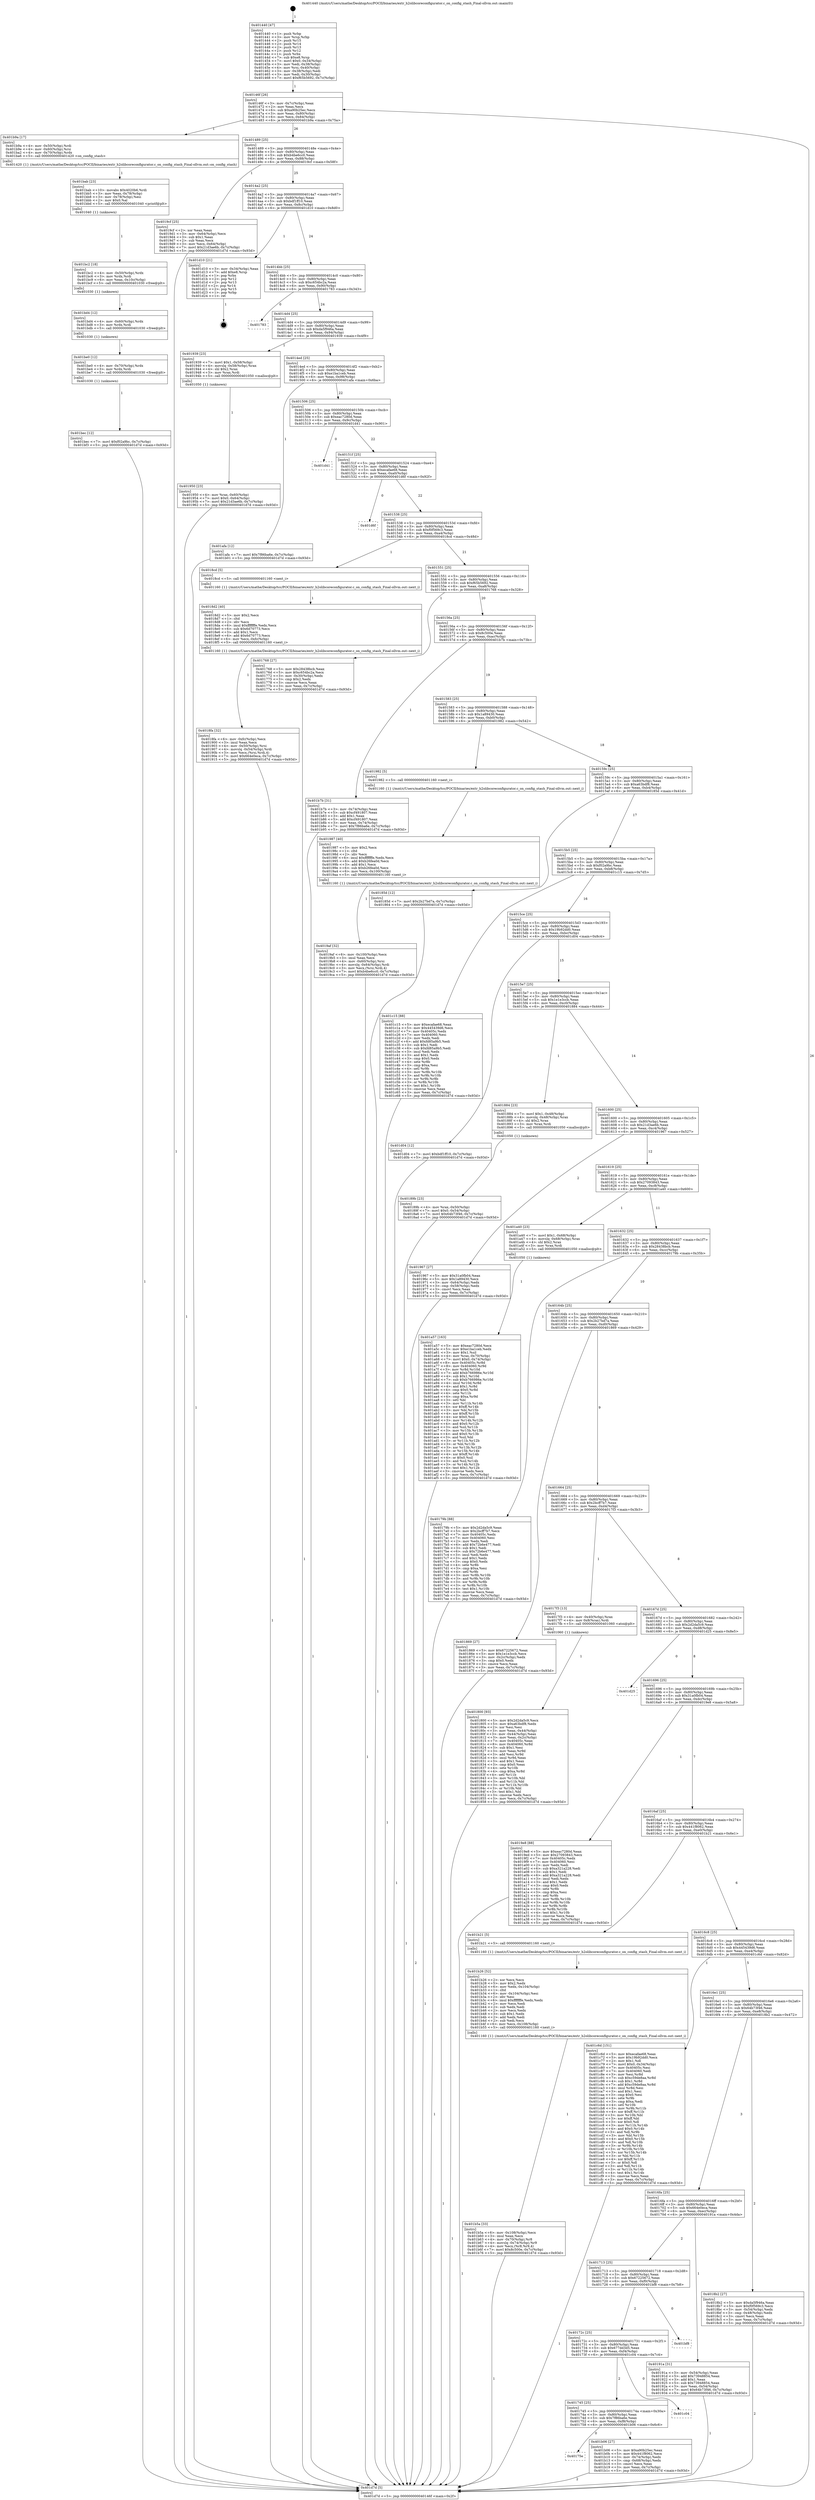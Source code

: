 digraph "0x401440" {
  label = "0x401440 (/mnt/c/Users/mathe/Desktop/tcc/POCII/binaries/extr_h2olibcoreconfigurator.c_on_config_stash_Final-ollvm.out::main(0))"
  labelloc = "t"
  node[shape=record]

  Entry [label="",width=0.3,height=0.3,shape=circle,fillcolor=black,style=filled]
  "0x40146f" [label="{
     0x40146f [26]\l
     | [instrs]\l
     &nbsp;&nbsp;0x40146f \<+3\>: mov -0x7c(%rbp),%eax\l
     &nbsp;&nbsp;0x401472 \<+2\>: mov %eax,%ecx\l
     &nbsp;&nbsp;0x401474 \<+6\>: sub $0xa90b25ec,%ecx\l
     &nbsp;&nbsp;0x40147a \<+3\>: mov %eax,-0x80(%rbp)\l
     &nbsp;&nbsp;0x40147d \<+6\>: mov %ecx,-0x84(%rbp)\l
     &nbsp;&nbsp;0x401483 \<+6\>: je 0000000000401b9a \<main+0x75a\>\l
  }"]
  "0x401b9a" [label="{
     0x401b9a [17]\l
     | [instrs]\l
     &nbsp;&nbsp;0x401b9a \<+4\>: mov -0x50(%rbp),%rdi\l
     &nbsp;&nbsp;0x401b9e \<+4\>: mov -0x60(%rbp),%rsi\l
     &nbsp;&nbsp;0x401ba2 \<+4\>: mov -0x70(%rbp),%rdx\l
     &nbsp;&nbsp;0x401ba6 \<+5\>: call 0000000000401420 \<on_config_stash\>\l
     | [calls]\l
     &nbsp;&nbsp;0x401420 \{1\} (/mnt/c/Users/mathe/Desktop/tcc/POCII/binaries/extr_h2olibcoreconfigurator.c_on_config_stash_Final-ollvm.out::on_config_stash)\l
  }"]
  "0x401489" [label="{
     0x401489 [25]\l
     | [instrs]\l
     &nbsp;&nbsp;0x401489 \<+5\>: jmp 000000000040148e \<main+0x4e\>\l
     &nbsp;&nbsp;0x40148e \<+3\>: mov -0x80(%rbp),%eax\l
     &nbsp;&nbsp;0x401491 \<+5\>: sub $0xb4be6cc0,%eax\l
     &nbsp;&nbsp;0x401496 \<+6\>: mov %eax,-0x88(%rbp)\l
     &nbsp;&nbsp;0x40149c \<+6\>: je 00000000004019cf \<main+0x58f\>\l
  }"]
  Exit [label="",width=0.3,height=0.3,shape=circle,fillcolor=black,style=filled,peripheries=2]
  "0x4019cf" [label="{
     0x4019cf [25]\l
     | [instrs]\l
     &nbsp;&nbsp;0x4019cf \<+2\>: xor %eax,%eax\l
     &nbsp;&nbsp;0x4019d1 \<+3\>: mov -0x64(%rbp),%ecx\l
     &nbsp;&nbsp;0x4019d4 \<+3\>: sub $0x1,%eax\l
     &nbsp;&nbsp;0x4019d7 \<+2\>: sub %eax,%ecx\l
     &nbsp;&nbsp;0x4019d9 \<+3\>: mov %ecx,-0x64(%rbp)\l
     &nbsp;&nbsp;0x4019dc \<+7\>: movl $0x21d3ae6b,-0x7c(%rbp)\l
     &nbsp;&nbsp;0x4019e3 \<+5\>: jmp 0000000000401d7d \<main+0x93d\>\l
  }"]
  "0x4014a2" [label="{
     0x4014a2 [25]\l
     | [instrs]\l
     &nbsp;&nbsp;0x4014a2 \<+5\>: jmp 00000000004014a7 \<main+0x67\>\l
     &nbsp;&nbsp;0x4014a7 \<+3\>: mov -0x80(%rbp),%eax\l
     &nbsp;&nbsp;0x4014aa \<+5\>: sub $0xbdf1ff10,%eax\l
     &nbsp;&nbsp;0x4014af \<+6\>: mov %eax,-0x8c(%rbp)\l
     &nbsp;&nbsp;0x4014b5 \<+6\>: je 0000000000401d10 \<main+0x8d0\>\l
  }"]
  "0x401bec" [label="{
     0x401bec [12]\l
     | [instrs]\l
     &nbsp;&nbsp;0x401bec \<+7\>: movl $0xf02a9bc,-0x7c(%rbp)\l
     &nbsp;&nbsp;0x401bf3 \<+5\>: jmp 0000000000401d7d \<main+0x93d\>\l
  }"]
  "0x401d10" [label="{
     0x401d10 [21]\l
     | [instrs]\l
     &nbsp;&nbsp;0x401d10 \<+3\>: mov -0x34(%rbp),%eax\l
     &nbsp;&nbsp;0x401d13 \<+7\>: add $0xe8,%rsp\l
     &nbsp;&nbsp;0x401d1a \<+1\>: pop %rbx\l
     &nbsp;&nbsp;0x401d1b \<+2\>: pop %r12\l
     &nbsp;&nbsp;0x401d1d \<+2\>: pop %r13\l
     &nbsp;&nbsp;0x401d1f \<+2\>: pop %r14\l
     &nbsp;&nbsp;0x401d21 \<+2\>: pop %r15\l
     &nbsp;&nbsp;0x401d23 \<+1\>: pop %rbp\l
     &nbsp;&nbsp;0x401d24 \<+1\>: ret\l
  }"]
  "0x4014bb" [label="{
     0x4014bb [25]\l
     | [instrs]\l
     &nbsp;&nbsp;0x4014bb \<+5\>: jmp 00000000004014c0 \<main+0x80\>\l
     &nbsp;&nbsp;0x4014c0 \<+3\>: mov -0x80(%rbp),%eax\l
     &nbsp;&nbsp;0x4014c3 \<+5\>: sub $0xc654bc2a,%eax\l
     &nbsp;&nbsp;0x4014c8 \<+6\>: mov %eax,-0x90(%rbp)\l
     &nbsp;&nbsp;0x4014ce \<+6\>: je 0000000000401783 \<main+0x343\>\l
  }"]
  "0x401be0" [label="{
     0x401be0 [12]\l
     | [instrs]\l
     &nbsp;&nbsp;0x401be0 \<+4\>: mov -0x70(%rbp),%rdx\l
     &nbsp;&nbsp;0x401be4 \<+3\>: mov %rdx,%rdi\l
     &nbsp;&nbsp;0x401be7 \<+5\>: call 0000000000401030 \<free@plt\>\l
     | [calls]\l
     &nbsp;&nbsp;0x401030 \{1\} (unknown)\l
  }"]
  "0x401783" [label="{
     0x401783\l
  }", style=dashed]
  "0x4014d4" [label="{
     0x4014d4 [25]\l
     | [instrs]\l
     &nbsp;&nbsp;0x4014d4 \<+5\>: jmp 00000000004014d9 \<main+0x99\>\l
     &nbsp;&nbsp;0x4014d9 \<+3\>: mov -0x80(%rbp),%eax\l
     &nbsp;&nbsp;0x4014dc \<+5\>: sub $0xda5f946a,%eax\l
     &nbsp;&nbsp;0x4014e1 \<+6\>: mov %eax,-0x94(%rbp)\l
     &nbsp;&nbsp;0x4014e7 \<+6\>: je 0000000000401939 \<main+0x4f9\>\l
  }"]
  "0x401bd4" [label="{
     0x401bd4 [12]\l
     | [instrs]\l
     &nbsp;&nbsp;0x401bd4 \<+4\>: mov -0x60(%rbp),%rdx\l
     &nbsp;&nbsp;0x401bd8 \<+3\>: mov %rdx,%rdi\l
     &nbsp;&nbsp;0x401bdb \<+5\>: call 0000000000401030 \<free@plt\>\l
     | [calls]\l
     &nbsp;&nbsp;0x401030 \{1\} (unknown)\l
  }"]
  "0x401939" [label="{
     0x401939 [23]\l
     | [instrs]\l
     &nbsp;&nbsp;0x401939 \<+7\>: movl $0x1,-0x58(%rbp)\l
     &nbsp;&nbsp;0x401940 \<+4\>: movslq -0x58(%rbp),%rax\l
     &nbsp;&nbsp;0x401944 \<+4\>: shl $0x2,%rax\l
     &nbsp;&nbsp;0x401948 \<+3\>: mov %rax,%rdi\l
     &nbsp;&nbsp;0x40194b \<+5\>: call 0000000000401050 \<malloc@plt\>\l
     | [calls]\l
     &nbsp;&nbsp;0x401050 \{1\} (unknown)\l
  }"]
  "0x4014ed" [label="{
     0x4014ed [25]\l
     | [instrs]\l
     &nbsp;&nbsp;0x4014ed \<+5\>: jmp 00000000004014f2 \<main+0xb2\>\l
     &nbsp;&nbsp;0x4014f2 \<+3\>: mov -0x80(%rbp),%eax\l
     &nbsp;&nbsp;0x4014f5 \<+5\>: sub $0xe1ba1ceb,%eax\l
     &nbsp;&nbsp;0x4014fa \<+6\>: mov %eax,-0x98(%rbp)\l
     &nbsp;&nbsp;0x401500 \<+6\>: je 0000000000401afa \<main+0x6ba\>\l
  }"]
  "0x401bc2" [label="{
     0x401bc2 [18]\l
     | [instrs]\l
     &nbsp;&nbsp;0x401bc2 \<+4\>: mov -0x50(%rbp),%rdx\l
     &nbsp;&nbsp;0x401bc6 \<+3\>: mov %rdx,%rdi\l
     &nbsp;&nbsp;0x401bc9 \<+6\>: mov %eax,-0x10c(%rbp)\l
     &nbsp;&nbsp;0x401bcf \<+5\>: call 0000000000401030 \<free@plt\>\l
     | [calls]\l
     &nbsp;&nbsp;0x401030 \{1\} (unknown)\l
  }"]
  "0x401afa" [label="{
     0x401afa [12]\l
     | [instrs]\l
     &nbsp;&nbsp;0x401afa \<+7\>: movl $0x7f86ba6e,-0x7c(%rbp)\l
     &nbsp;&nbsp;0x401b01 \<+5\>: jmp 0000000000401d7d \<main+0x93d\>\l
  }"]
  "0x401506" [label="{
     0x401506 [25]\l
     | [instrs]\l
     &nbsp;&nbsp;0x401506 \<+5\>: jmp 000000000040150b \<main+0xcb\>\l
     &nbsp;&nbsp;0x40150b \<+3\>: mov -0x80(%rbp),%eax\l
     &nbsp;&nbsp;0x40150e \<+5\>: sub $0xeac7280d,%eax\l
     &nbsp;&nbsp;0x401513 \<+6\>: mov %eax,-0x9c(%rbp)\l
     &nbsp;&nbsp;0x401519 \<+6\>: je 0000000000401d41 \<main+0x901\>\l
  }"]
  "0x401bab" [label="{
     0x401bab [23]\l
     | [instrs]\l
     &nbsp;&nbsp;0x401bab \<+10\>: movabs $0x4020b6,%rdi\l
     &nbsp;&nbsp;0x401bb5 \<+3\>: mov %eax,-0x78(%rbp)\l
     &nbsp;&nbsp;0x401bb8 \<+3\>: mov -0x78(%rbp),%esi\l
     &nbsp;&nbsp;0x401bbb \<+2\>: mov $0x0,%al\l
     &nbsp;&nbsp;0x401bbd \<+5\>: call 0000000000401040 \<printf@plt\>\l
     | [calls]\l
     &nbsp;&nbsp;0x401040 \{1\} (unknown)\l
  }"]
  "0x401d41" [label="{
     0x401d41\l
  }", style=dashed]
  "0x40151f" [label="{
     0x40151f [25]\l
     | [instrs]\l
     &nbsp;&nbsp;0x40151f \<+5\>: jmp 0000000000401524 \<main+0xe4\>\l
     &nbsp;&nbsp;0x401524 \<+3\>: mov -0x80(%rbp),%eax\l
     &nbsp;&nbsp;0x401527 \<+5\>: sub $0xecafae68,%eax\l
     &nbsp;&nbsp;0x40152c \<+6\>: mov %eax,-0xa0(%rbp)\l
     &nbsp;&nbsp;0x401532 \<+6\>: je 0000000000401d6f \<main+0x92f\>\l
  }"]
  "0x401b5a" [label="{
     0x401b5a [33]\l
     | [instrs]\l
     &nbsp;&nbsp;0x401b5a \<+6\>: mov -0x108(%rbp),%ecx\l
     &nbsp;&nbsp;0x401b60 \<+3\>: imul %eax,%ecx\l
     &nbsp;&nbsp;0x401b63 \<+4\>: mov -0x70(%rbp),%r8\l
     &nbsp;&nbsp;0x401b67 \<+4\>: movslq -0x74(%rbp),%r9\l
     &nbsp;&nbsp;0x401b6b \<+4\>: mov %ecx,(%r8,%r9,4)\l
     &nbsp;&nbsp;0x401b6f \<+7\>: movl $0x8c500e,-0x7c(%rbp)\l
     &nbsp;&nbsp;0x401b76 \<+5\>: jmp 0000000000401d7d \<main+0x93d\>\l
  }"]
  "0x401d6f" [label="{
     0x401d6f\l
  }", style=dashed]
  "0x401538" [label="{
     0x401538 [25]\l
     | [instrs]\l
     &nbsp;&nbsp;0x401538 \<+5\>: jmp 000000000040153d \<main+0xfd\>\l
     &nbsp;&nbsp;0x40153d \<+3\>: mov -0x80(%rbp),%eax\l
     &nbsp;&nbsp;0x401540 \<+5\>: sub $0xf0f569c3,%eax\l
     &nbsp;&nbsp;0x401545 \<+6\>: mov %eax,-0xa4(%rbp)\l
     &nbsp;&nbsp;0x40154b \<+6\>: je 00000000004018cd \<main+0x48d\>\l
  }"]
  "0x401b26" [label="{
     0x401b26 [52]\l
     | [instrs]\l
     &nbsp;&nbsp;0x401b26 \<+2\>: xor %ecx,%ecx\l
     &nbsp;&nbsp;0x401b28 \<+5\>: mov $0x2,%edx\l
     &nbsp;&nbsp;0x401b2d \<+6\>: mov %edx,-0x104(%rbp)\l
     &nbsp;&nbsp;0x401b33 \<+1\>: cltd\l
     &nbsp;&nbsp;0x401b34 \<+6\>: mov -0x104(%rbp),%esi\l
     &nbsp;&nbsp;0x401b3a \<+2\>: idiv %esi\l
     &nbsp;&nbsp;0x401b3c \<+6\>: imul $0xfffffffe,%edx,%edx\l
     &nbsp;&nbsp;0x401b42 \<+2\>: mov %ecx,%edi\l
     &nbsp;&nbsp;0x401b44 \<+2\>: sub %edx,%edi\l
     &nbsp;&nbsp;0x401b46 \<+2\>: mov %ecx,%edx\l
     &nbsp;&nbsp;0x401b48 \<+3\>: sub $0x1,%edx\l
     &nbsp;&nbsp;0x401b4b \<+2\>: add %edx,%edi\l
     &nbsp;&nbsp;0x401b4d \<+2\>: sub %edi,%ecx\l
     &nbsp;&nbsp;0x401b4f \<+6\>: mov %ecx,-0x108(%rbp)\l
     &nbsp;&nbsp;0x401b55 \<+5\>: call 0000000000401160 \<next_i\>\l
     | [calls]\l
     &nbsp;&nbsp;0x401160 \{1\} (/mnt/c/Users/mathe/Desktop/tcc/POCII/binaries/extr_h2olibcoreconfigurator.c_on_config_stash_Final-ollvm.out::next_i)\l
  }"]
  "0x4018cd" [label="{
     0x4018cd [5]\l
     | [instrs]\l
     &nbsp;&nbsp;0x4018cd \<+5\>: call 0000000000401160 \<next_i\>\l
     | [calls]\l
     &nbsp;&nbsp;0x401160 \{1\} (/mnt/c/Users/mathe/Desktop/tcc/POCII/binaries/extr_h2olibcoreconfigurator.c_on_config_stash_Final-ollvm.out::next_i)\l
  }"]
  "0x401551" [label="{
     0x401551 [25]\l
     | [instrs]\l
     &nbsp;&nbsp;0x401551 \<+5\>: jmp 0000000000401556 \<main+0x116\>\l
     &nbsp;&nbsp;0x401556 \<+3\>: mov -0x80(%rbp),%eax\l
     &nbsp;&nbsp;0x401559 \<+5\>: sub $0xf65b5692,%eax\l
     &nbsp;&nbsp;0x40155e \<+6\>: mov %eax,-0xa8(%rbp)\l
     &nbsp;&nbsp;0x401564 \<+6\>: je 0000000000401768 \<main+0x328\>\l
  }"]
  "0x40175e" [label="{
     0x40175e\l
  }", style=dashed]
  "0x401768" [label="{
     0x401768 [27]\l
     | [instrs]\l
     &nbsp;&nbsp;0x401768 \<+5\>: mov $0x28438bcb,%eax\l
     &nbsp;&nbsp;0x40176d \<+5\>: mov $0xc654bc2a,%ecx\l
     &nbsp;&nbsp;0x401772 \<+3\>: mov -0x30(%rbp),%edx\l
     &nbsp;&nbsp;0x401775 \<+3\>: cmp $0x2,%edx\l
     &nbsp;&nbsp;0x401778 \<+3\>: cmovne %ecx,%eax\l
     &nbsp;&nbsp;0x40177b \<+3\>: mov %eax,-0x7c(%rbp)\l
     &nbsp;&nbsp;0x40177e \<+5\>: jmp 0000000000401d7d \<main+0x93d\>\l
  }"]
  "0x40156a" [label="{
     0x40156a [25]\l
     | [instrs]\l
     &nbsp;&nbsp;0x40156a \<+5\>: jmp 000000000040156f \<main+0x12f\>\l
     &nbsp;&nbsp;0x40156f \<+3\>: mov -0x80(%rbp),%eax\l
     &nbsp;&nbsp;0x401572 \<+5\>: sub $0x8c500e,%eax\l
     &nbsp;&nbsp;0x401577 \<+6\>: mov %eax,-0xac(%rbp)\l
     &nbsp;&nbsp;0x40157d \<+6\>: je 0000000000401b7b \<main+0x73b\>\l
  }"]
  "0x401d7d" [label="{
     0x401d7d [5]\l
     | [instrs]\l
     &nbsp;&nbsp;0x401d7d \<+5\>: jmp 000000000040146f \<main+0x2f\>\l
  }"]
  "0x401440" [label="{
     0x401440 [47]\l
     | [instrs]\l
     &nbsp;&nbsp;0x401440 \<+1\>: push %rbp\l
     &nbsp;&nbsp;0x401441 \<+3\>: mov %rsp,%rbp\l
     &nbsp;&nbsp;0x401444 \<+2\>: push %r15\l
     &nbsp;&nbsp;0x401446 \<+2\>: push %r14\l
     &nbsp;&nbsp;0x401448 \<+2\>: push %r13\l
     &nbsp;&nbsp;0x40144a \<+2\>: push %r12\l
     &nbsp;&nbsp;0x40144c \<+1\>: push %rbx\l
     &nbsp;&nbsp;0x40144d \<+7\>: sub $0xe8,%rsp\l
     &nbsp;&nbsp;0x401454 \<+7\>: movl $0x0,-0x34(%rbp)\l
     &nbsp;&nbsp;0x40145b \<+3\>: mov %edi,-0x38(%rbp)\l
     &nbsp;&nbsp;0x40145e \<+4\>: mov %rsi,-0x40(%rbp)\l
     &nbsp;&nbsp;0x401462 \<+3\>: mov -0x38(%rbp),%edi\l
     &nbsp;&nbsp;0x401465 \<+3\>: mov %edi,-0x30(%rbp)\l
     &nbsp;&nbsp;0x401468 \<+7\>: movl $0xf65b5692,-0x7c(%rbp)\l
  }"]
  "0x401b06" [label="{
     0x401b06 [27]\l
     | [instrs]\l
     &nbsp;&nbsp;0x401b06 \<+5\>: mov $0xa90b25ec,%eax\l
     &nbsp;&nbsp;0x401b0b \<+5\>: mov $0x441f8062,%ecx\l
     &nbsp;&nbsp;0x401b10 \<+3\>: mov -0x74(%rbp),%edx\l
     &nbsp;&nbsp;0x401b13 \<+3\>: cmp -0x68(%rbp),%edx\l
     &nbsp;&nbsp;0x401b16 \<+3\>: cmovl %ecx,%eax\l
     &nbsp;&nbsp;0x401b19 \<+3\>: mov %eax,-0x7c(%rbp)\l
     &nbsp;&nbsp;0x401b1c \<+5\>: jmp 0000000000401d7d \<main+0x93d\>\l
  }"]
  "0x401b7b" [label="{
     0x401b7b [31]\l
     | [instrs]\l
     &nbsp;&nbsp;0x401b7b \<+3\>: mov -0x74(%rbp),%eax\l
     &nbsp;&nbsp;0x401b7e \<+5\>: sub $0xcf491807,%eax\l
     &nbsp;&nbsp;0x401b83 \<+3\>: add $0x1,%eax\l
     &nbsp;&nbsp;0x401b86 \<+5\>: add $0xcf491807,%eax\l
     &nbsp;&nbsp;0x401b8b \<+3\>: mov %eax,-0x74(%rbp)\l
     &nbsp;&nbsp;0x401b8e \<+7\>: movl $0x7f86ba6e,-0x7c(%rbp)\l
     &nbsp;&nbsp;0x401b95 \<+5\>: jmp 0000000000401d7d \<main+0x93d\>\l
  }"]
  "0x401583" [label="{
     0x401583 [25]\l
     | [instrs]\l
     &nbsp;&nbsp;0x401583 \<+5\>: jmp 0000000000401588 \<main+0x148\>\l
     &nbsp;&nbsp;0x401588 \<+3\>: mov -0x80(%rbp),%eax\l
     &nbsp;&nbsp;0x40158b \<+5\>: sub $0x1a89430,%eax\l
     &nbsp;&nbsp;0x401590 \<+6\>: mov %eax,-0xb0(%rbp)\l
     &nbsp;&nbsp;0x401596 \<+6\>: je 0000000000401982 \<main+0x542\>\l
  }"]
  "0x401745" [label="{
     0x401745 [25]\l
     | [instrs]\l
     &nbsp;&nbsp;0x401745 \<+5\>: jmp 000000000040174a \<main+0x30a\>\l
     &nbsp;&nbsp;0x40174a \<+3\>: mov -0x80(%rbp),%eax\l
     &nbsp;&nbsp;0x40174d \<+5\>: sub $0x7f86ba6e,%eax\l
     &nbsp;&nbsp;0x401752 \<+6\>: mov %eax,-0xf8(%rbp)\l
     &nbsp;&nbsp;0x401758 \<+6\>: je 0000000000401b06 \<main+0x6c6\>\l
  }"]
  "0x401982" [label="{
     0x401982 [5]\l
     | [instrs]\l
     &nbsp;&nbsp;0x401982 \<+5\>: call 0000000000401160 \<next_i\>\l
     | [calls]\l
     &nbsp;&nbsp;0x401160 \{1\} (/mnt/c/Users/mathe/Desktop/tcc/POCII/binaries/extr_h2olibcoreconfigurator.c_on_config_stash_Final-ollvm.out::next_i)\l
  }"]
  "0x40159c" [label="{
     0x40159c [25]\l
     | [instrs]\l
     &nbsp;&nbsp;0x40159c \<+5\>: jmp 00000000004015a1 \<main+0x161\>\l
     &nbsp;&nbsp;0x4015a1 \<+3\>: mov -0x80(%rbp),%eax\l
     &nbsp;&nbsp;0x4015a4 \<+5\>: sub $0xa63bdf8,%eax\l
     &nbsp;&nbsp;0x4015a9 \<+6\>: mov %eax,-0xb4(%rbp)\l
     &nbsp;&nbsp;0x4015af \<+6\>: je 000000000040185d \<main+0x41d\>\l
  }"]
  "0x401c04" [label="{
     0x401c04\l
  }", style=dashed]
  "0x40185d" [label="{
     0x40185d [12]\l
     | [instrs]\l
     &nbsp;&nbsp;0x40185d \<+7\>: movl $0x2b27bd7a,-0x7c(%rbp)\l
     &nbsp;&nbsp;0x401864 \<+5\>: jmp 0000000000401d7d \<main+0x93d\>\l
  }"]
  "0x4015b5" [label="{
     0x4015b5 [25]\l
     | [instrs]\l
     &nbsp;&nbsp;0x4015b5 \<+5\>: jmp 00000000004015ba \<main+0x17a\>\l
     &nbsp;&nbsp;0x4015ba \<+3\>: mov -0x80(%rbp),%eax\l
     &nbsp;&nbsp;0x4015bd \<+5\>: sub $0xf02a9bc,%eax\l
     &nbsp;&nbsp;0x4015c2 \<+6\>: mov %eax,-0xb8(%rbp)\l
     &nbsp;&nbsp;0x4015c8 \<+6\>: je 0000000000401c15 \<main+0x7d5\>\l
  }"]
  "0x40172c" [label="{
     0x40172c [25]\l
     | [instrs]\l
     &nbsp;&nbsp;0x40172c \<+5\>: jmp 0000000000401731 \<main+0x2f1\>\l
     &nbsp;&nbsp;0x401731 \<+3\>: mov -0x80(%rbp),%eax\l
     &nbsp;&nbsp;0x401734 \<+5\>: sub $0x677dd3d5,%eax\l
     &nbsp;&nbsp;0x401739 \<+6\>: mov %eax,-0xf4(%rbp)\l
     &nbsp;&nbsp;0x40173f \<+6\>: je 0000000000401c04 \<main+0x7c4\>\l
  }"]
  "0x401c15" [label="{
     0x401c15 [88]\l
     | [instrs]\l
     &nbsp;&nbsp;0x401c15 \<+5\>: mov $0xecafae68,%eax\l
     &nbsp;&nbsp;0x401c1a \<+5\>: mov $0x445439d6,%ecx\l
     &nbsp;&nbsp;0x401c1f \<+7\>: mov 0x40405c,%edx\l
     &nbsp;&nbsp;0x401c26 \<+7\>: mov 0x404060,%esi\l
     &nbsp;&nbsp;0x401c2d \<+2\>: mov %edx,%edi\l
     &nbsp;&nbsp;0x401c2f \<+6\>: add $0xfd85a9b5,%edi\l
     &nbsp;&nbsp;0x401c35 \<+3\>: sub $0x1,%edi\l
     &nbsp;&nbsp;0x401c38 \<+6\>: sub $0xfd85a9b5,%edi\l
     &nbsp;&nbsp;0x401c3e \<+3\>: imul %edi,%edx\l
     &nbsp;&nbsp;0x401c41 \<+3\>: and $0x1,%edx\l
     &nbsp;&nbsp;0x401c44 \<+3\>: cmp $0x0,%edx\l
     &nbsp;&nbsp;0x401c47 \<+4\>: sete %r8b\l
     &nbsp;&nbsp;0x401c4b \<+3\>: cmp $0xa,%esi\l
     &nbsp;&nbsp;0x401c4e \<+4\>: setl %r9b\l
     &nbsp;&nbsp;0x401c52 \<+3\>: mov %r8b,%r10b\l
     &nbsp;&nbsp;0x401c55 \<+3\>: and %r9b,%r10b\l
     &nbsp;&nbsp;0x401c58 \<+3\>: xor %r9b,%r8b\l
     &nbsp;&nbsp;0x401c5b \<+3\>: or %r8b,%r10b\l
     &nbsp;&nbsp;0x401c5e \<+4\>: test $0x1,%r10b\l
     &nbsp;&nbsp;0x401c62 \<+3\>: cmovne %ecx,%eax\l
     &nbsp;&nbsp;0x401c65 \<+3\>: mov %eax,-0x7c(%rbp)\l
     &nbsp;&nbsp;0x401c68 \<+5\>: jmp 0000000000401d7d \<main+0x93d\>\l
  }"]
  "0x4015ce" [label="{
     0x4015ce [25]\l
     | [instrs]\l
     &nbsp;&nbsp;0x4015ce \<+5\>: jmp 00000000004015d3 \<main+0x193\>\l
     &nbsp;&nbsp;0x4015d3 \<+3\>: mov -0x80(%rbp),%eax\l
     &nbsp;&nbsp;0x4015d6 \<+5\>: sub $0x19b92dd0,%eax\l
     &nbsp;&nbsp;0x4015db \<+6\>: mov %eax,-0xbc(%rbp)\l
     &nbsp;&nbsp;0x4015e1 \<+6\>: je 0000000000401d04 \<main+0x8c4\>\l
  }"]
  "0x401bf8" [label="{
     0x401bf8\l
  }", style=dashed]
  "0x401d04" [label="{
     0x401d04 [12]\l
     | [instrs]\l
     &nbsp;&nbsp;0x401d04 \<+7\>: movl $0xbdf1ff10,-0x7c(%rbp)\l
     &nbsp;&nbsp;0x401d0b \<+5\>: jmp 0000000000401d7d \<main+0x93d\>\l
  }"]
  "0x4015e7" [label="{
     0x4015e7 [25]\l
     | [instrs]\l
     &nbsp;&nbsp;0x4015e7 \<+5\>: jmp 00000000004015ec \<main+0x1ac\>\l
     &nbsp;&nbsp;0x4015ec \<+3\>: mov -0x80(%rbp),%eax\l
     &nbsp;&nbsp;0x4015ef \<+5\>: sub $0x1e1e3ccb,%eax\l
     &nbsp;&nbsp;0x4015f4 \<+6\>: mov %eax,-0xc0(%rbp)\l
     &nbsp;&nbsp;0x4015fa \<+6\>: je 0000000000401884 \<main+0x444\>\l
  }"]
  "0x401a57" [label="{
     0x401a57 [163]\l
     | [instrs]\l
     &nbsp;&nbsp;0x401a57 \<+5\>: mov $0xeac7280d,%ecx\l
     &nbsp;&nbsp;0x401a5c \<+5\>: mov $0xe1ba1ceb,%edx\l
     &nbsp;&nbsp;0x401a61 \<+3\>: mov $0x1,%sil\l
     &nbsp;&nbsp;0x401a64 \<+4\>: mov %rax,-0x70(%rbp)\l
     &nbsp;&nbsp;0x401a68 \<+7\>: movl $0x0,-0x74(%rbp)\l
     &nbsp;&nbsp;0x401a6f \<+8\>: mov 0x40405c,%r8d\l
     &nbsp;&nbsp;0x401a77 \<+8\>: mov 0x404060,%r9d\l
     &nbsp;&nbsp;0x401a7f \<+3\>: mov %r8d,%r10d\l
     &nbsp;&nbsp;0x401a82 \<+7\>: add $0xb766986e,%r10d\l
     &nbsp;&nbsp;0x401a89 \<+4\>: sub $0x1,%r10d\l
     &nbsp;&nbsp;0x401a8d \<+7\>: sub $0xb766986e,%r10d\l
     &nbsp;&nbsp;0x401a94 \<+4\>: imul %r10d,%r8d\l
     &nbsp;&nbsp;0x401a98 \<+4\>: and $0x1,%r8d\l
     &nbsp;&nbsp;0x401a9c \<+4\>: cmp $0x0,%r8d\l
     &nbsp;&nbsp;0x401aa0 \<+4\>: sete %r11b\l
     &nbsp;&nbsp;0x401aa4 \<+4\>: cmp $0xa,%r9d\l
     &nbsp;&nbsp;0x401aa8 \<+3\>: setl %bl\l
     &nbsp;&nbsp;0x401aab \<+3\>: mov %r11b,%r14b\l
     &nbsp;&nbsp;0x401aae \<+4\>: xor $0xff,%r14b\l
     &nbsp;&nbsp;0x401ab2 \<+3\>: mov %bl,%r15b\l
     &nbsp;&nbsp;0x401ab5 \<+4\>: xor $0xff,%r15b\l
     &nbsp;&nbsp;0x401ab9 \<+4\>: xor $0x0,%sil\l
     &nbsp;&nbsp;0x401abd \<+3\>: mov %r14b,%r12b\l
     &nbsp;&nbsp;0x401ac0 \<+4\>: and $0x0,%r12b\l
     &nbsp;&nbsp;0x401ac4 \<+3\>: and %sil,%r11b\l
     &nbsp;&nbsp;0x401ac7 \<+3\>: mov %r15b,%r13b\l
     &nbsp;&nbsp;0x401aca \<+4\>: and $0x0,%r13b\l
     &nbsp;&nbsp;0x401ace \<+3\>: and %sil,%bl\l
     &nbsp;&nbsp;0x401ad1 \<+3\>: or %r11b,%r12b\l
     &nbsp;&nbsp;0x401ad4 \<+3\>: or %bl,%r13b\l
     &nbsp;&nbsp;0x401ad7 \<+3\>: xor %r13b,%r12b\l
     &nbsp;&nbsp;0x401ada \<+3\>: or %r15b,%r14b\l
     &nbsp;&nbsp;0x401add \<+4\>: xor $0xff,%r14b\l
     &nbsp;&nbsp;0x401ae1 \<+4\>: or $0x0,%sil\l
     &nbsp;&nbsp;0x401ae5 \<+3\>: and %sil,%r14b\l
     &nbsp;&nbsp;0x401ae8 \<+3\>: or %r14b,%r12b\l
     &nbsp;&nbsp;0x401aeb \<+4\>: test $0x1,%r12b\l
     &nbsp;&nbsp;0x401aef \<+3\>: cmovne %edx,%ecx\l
     &nbsp;&nbsp;0x401af2 \<+3\>: mov %ecx,-0x7c(%rbp)\l
     &nbsp;&nbsp;0x401af5 \<+5\>: jmp 0000000000401d7d \<main+0x93d\>\l
  }"]
  "0x401884" [label="{
     0x401884 [23]\l
     | [instrs]\l
     &nbsp;&nbsp;0x401884 \<+7\>: movl $0x1,-0x48(%rbp)\l
     &nbsp;&nbsp;0x40188b \<+4\>: movslq -0x48(%rbp),%rax\l
     &nbsp;&nbsp;0x40188f \<+4\>: shl $0x2,%rax\l
     &nbsp;&nbsp;0x401893 \<+3\>: mov %rax,%rdi\l
     &nbsp;&nbsp;0x401896 \<+5\>: call 0000000000401050 \<malloc@plt\>\l
     | [calls]\l
     &nbsp;&nbsp;0x401050 \{1\} (unknown)\l
  }"]
  "0x401600" [label="{
     0x401600 [25]\l
     | [instrs]\l
     &nbsp;&nbsp;0x401600 \<+5\>: jmp 0000000000401605 \<main+0x1c5\>\l
     &nbsp;&nbsp;0x401605 \<+3\>: mov -0x80(%rbp),%eax\l
     &nbsp;&nbsp;0x401608 \<+5\>: sub $0x21d3ae6b,%eax\l
     &nbsp;&nbsp;0x40160d \<+6\>: mov %eax,-0xc4(%rbp)\l
     &nbsp;&nbsp;0x401613 \<+6\>: je 0000000000401967 \<main+0x527\>\l
  }"]
  "0x4019af" [label="{
     0x4019af [32]\l
     | [instrs]\l
     &nbsp;&nbsp;0x4019af \<+6\>: mov -0x100(%rbp),%ecx\l
     &nbsp;&nbsp;0x4019b5 \<+3\>: imul %eax,%ecx\l
     &nbsp;&nbsp;0x4019b8 \<+4\>: mov -0x60(%rbp),%rsi\l
     &nbsp;&nbsp;0x4019bc \<+4\>: movslq -0x64(%rbp),%rdi\l
     &nbsp;&nbsp;0x4019c0 \<+3\>: mov %ecx,(%rsi,%rdi,4)\l
     &nbsp;&nbsp;0x4019c3 \<+7\>: movl $0xb4be6cc0,-0x7c(%rbp)\l
     &nbsp;&nbsp;0x4019ca \<+5\>: jmp 0000000000401d7d \<main+0x93d\>\l
  }"]
  "0x401967" [label="{
     0x401967 [27]\l
     | [instrs]\l
     &nbsp;&nbsp;0x401967 \<+5\>: mov $0x31a0fb04,%eax\l
     &nbsp;&nbsp;0x40196c \<+5\>: mov $0x1a89430,%ecx\l
     &nbsp;&nbsp;0x401971 \<+3\>: mov -0x64(%rbp),%edx\l
     &nbsp;&nbsp;0x401974 \<+3\>: cmp -0x58(%rbp),%edx\l
     &nbsp;&nbsp;0x401977 \<+3\>: cmovl %ecx,%eax\l
     &nbsp;&nbsp;0x40197a \<+3\>: mov %eax,-0x7c(%rbp)\l
     &nbsp;&nbsp;0x40197d \<+5\>: jmp 0000000000401d7d \<main+0x93d\>\l
  }"]
  "0x401619" [label="{
     0x401619 [25]\l
     | [instrs]\l
     &nbsp;&nbsp;0x401619 \<+5\>: jmp 000000000040161e \<main+0x1de\>\l
     &nbsp;&nbsp;0x40161e \<+3\>: mov -0x80(%rbp),%eax\l
     &nbsp;&nbsp;0x401621 \<+5\>: sub $0x27093843,%eax\l
     &nbsp;&nbsp;0x401626 \<+6\>: mov %eax,-0xc8(%rbp)\l
     &nbsp;&nbsp;0x40162c \<+6\>: je 0000000000401a40 \<main+0x600\>\l
  }"]
  "0x401987" [label="{
     0x401987 [40]\l
     | [instrs]\l
     &nbsp;&nbsp;0x401987 \<+5\>: mov $0x2,%ecx\l
     &nbsp;&nbsp;0x40198c \<+1\>: cltd\l
     &nbsp;&nbsp;0x40198d \<+2\>: idiv %ecx\l
     &nbsp;&nbsp;0x40198f \<+6\>: imul $0xfffffffe,%edx,%ecx\l
     &nbsp;&nbsp;0x401995 \<+6\>: add $0xb26fea0d,%ecx\l
     &nbsp;&nbsp;0x40199b \<+3\>: add $0x1,%ecx\l
     &nbsp;&nbsp;0x40199e \<+6\>: sub $0xb26fea0d,%ecx\l
     &nbsp;&nbsp;0x4019a4 \<+6\>: mov %ecx,-0x100(%rbp)\l
     &nbsp;&nbsp;0x4019aa \<+5\>: call 0000000000401160 \<next_i\>\l
     | [calls]\l
     &nbsp;&nbsp;0x401160 \{1\} (/mnt/c/Users/mathe/Desktop/tcc/POCII/binaries/extr_h2olibcoreconfigurator.c_on_config_stash_Final-ollvm.out::next_i)\l
  }"]
  "0x401a40" [label="{
     0x401a40 [23]\l
     | [instrs]\l
     &nbsp;&nbsp;0x401a40 \<+7\>: movl $0x1,-0x68(%rbp)\l
     &nbsp;&nbsp;0x401a47 \<+4\>: movslq -0x68(%rbp),%rax\l
     &nbsp;&nbsp;0x401a4b \<+4\>: shl $0x2,%rax\l
     &nbsp;&nbsp;0x401a4f \<+3\>: mov %rax,%rdi\l
     &nbsp;&nbsp;0x401a52 \<+5\>: call 0000000000401050 \<malloc@plt\>\l
     | [calls]\l
     &nbsp;&nbsp;0x401050 \{1\} (unknown)\l
  }"]
  "0x401632" [label="{
     0x401632 [25]\l
     | [instrs]\l
     &nbsp;&nbsp;0x401632 \<+5\>: jmp 0000000000401637 \<main+0x1f7\>\l
     &nbsp;&nbsp;0x401637 \<+3\>: mov -0x80(%rbp),%eax\l
     &nbsp;&nbsp;0x40163a \<+5\>: sub $0x28438bcb,%eax\l
     &nbsp;&nbsp;0x40163f \<+6\>: mov %eax,-0xcc(%rbp)\l
     &nbsp;&nbsp;0x401645 \<+6\>: je 000000000040179b \<main+0x35b\>\l
  }"]
  "0x401950" [label="{
     0x401950 [23]\l
     | [instrs]\l
     &nbsp;&nbsp;0x401950 \<+4\>: mov %rax,-0x60(%rbp)\l
     &nbsp;&nbsp;0x401954 \<+7\>: movl $0x0,-0x64(%rbp)\l
     &nbsp;&nbsp;0x40195b \<+7\>: movl $0x21d3ae6b,-0x7c(%rbp)\l
     &nbsp;&nbsp;0x401962 \<+5\>: jmp 0000000000401d7d \<main+0x93d\>\l
  }"]
  "0x40179b" [label="{
     0x40179b [88]\l
     | [instrs]\l
     &nbsp;&nbsp;0x40179b \<+5\>: mov $0x2d2da5c9,%eax\l
     &nbsp;&nbsp;0x4017a0 \<+5\>: mov $0x2bcff7b7,%ecx\l
     &nbsp;&nbsp;0x4017a5 \<+7\>: mov 0x40405c,%edx\l
     &nbsp;&nbsp;0x4017ac \<+7\>: mov 0x404060,%esi\l
     &nbsp;&nbsp;0x4017b3 \<+2\>: mov %edx,%edi\l
     &nbsp;&nbsp;0x4017b5 \<+6\>: add $0x72b6e477,%edi\l
     &nbsp;&nbsp;0x4017bb \<+3\>: sub $0x1,%edi\l
     &nbsp;&nbsp;0x4017be \<+6\>: sub $0x72b6e477,%edi\l
     &nbsp;&nbsp;0x4017c4 \<+3\>: imul %edi,%edx\l
     &nbsp;&nbsp;0x4017c7 \<+3\>: and $0x1,%edx\l
     &nbsp;&nbsp;0x4017ca \<+3\>: cmp $0x0,%edx\l
     &nbsp;&nbsp;0x4017cd \<+4\>: sete %r8b\l
     &nbsp;&nbsp;0x4017d1 \<+3\>: cmp $0xa,%esi\l
     &nbsp;&nbsp;0x4017d4 \<+4\>: setl %r9b\l
     &nbsp;&nbsp;0x4017d8 \<+3\>: mov %r8b,%r10b\l
     &nbsp;&nbsp;0x4017db \<+3\>: and %r9b,%r10b\l
     &nbsp;&nbsp;0x4017de \<+3\>: xor %r9b,%r8b\l
     &nbsp;&nbsp;0x4017e1 \<+3\>: or %r8b,%r10b\l
     &nbsp;&nbsp;0x4017e4 \<+4\>: test $0x1,%r10b\l
     &nbsp;&nbsp;0x4017e8 \<+3\>: cmovne %ecx,%eax\l
     &nbsp;&nbsp;0x4017eb \<+3\>: mov %eax,-0x7c(%rbp)\l
     &nbsp;&nbsp;0x4017ee \<+5\>: jmp 0000000000401d7d \<main+0x93d\>\l
  }"]
  "0x40164b" [label="{
     0x40164b [25]\l
     | [instrs]\l
     &nbsp;&nbsp;0x40164b \<+5\>: jmp 0000000000401650 \<main+0x210\>\l
     &nbsp;&nbsp;0x401650 \<+3\>: mov -0x80(%rbp),%eax\l
     &nbsp;&nbsp;0x401653 \<+5\>: sub $0x2b27bd7a,%eax\l
     &nbsp;&nbsp;0x401658 \<+6\>: mov %eax,-0xd0(%rbp)\l
     &nbsp;&nbsp;0x40165e \<+6\>: je 0000000000401869 \<main+0x429\>\l
  }"]
  "0x401713" [label="{
     0x401713 [25]\l
     | [instrs]\l
     &nbsp;&nbsp;0x401713 \<+5\>: jmp 0000000000401718 \<main+0x2d8\>\l
     &nbsp;&nbsp;0x401718 \<+3\>: mov -0x80(%rbp),%eax\l
     &nbsp;&nbsp;0x40171b \<+5\>: sub $0x67225672,%eax\l
     &nbsp;&nbsp;0x401720 \<+6\>: mov %eax,-0xf0(%rbp)\l
     &nbsp;&nbsp;0x401726 \<+6\>: je 0000000000401bf8 \<main+0x7b8\>\l
  }"]
  "0x401869" [label="{
     0x401869 [27]\l
     | [instrs]\l
     &nbsp;&nbsp;0x401869 \<+5\>: mov $0x67225672,%eax\l
     &nbsp;&nbsp;0x40186e \<+5\>: mov $0x1e1e3ccb,%ecx\l
     &nbsp;&nbsp;0x401873 \<+3\>: mov -0x2c(%rbp),%edx\l
     &nbsp;&nbsp;0x401876 \<+3\>: cmp $0x0,%edx\l
     &nbsp;&nbsp;0x401879 \<+3\>: cmove %ecx,%eax\l
     &nbsp;&nbsp;0x40187c \<+3\>: mov %eax,-0x7c(%rbp)\l
     &nbsp;&nbsp;0x40187f \<+5\>: jmp 0000000000401d7d \<main+0x93d\>\l
  }"]
  "0x401664" [label="{
     0x401664 [25]\l
     | [instrs]\l
     &nbsp;&nbsp;0x401664 \<+5\>: jmp 0000000000401669 \<main+0x229\>\l
     &nbsp;&nbsp;0x401669 \<+3\>: mov -0x80(%rbp),%eax\l
     &nbsp;&nbsp;0x40166c \<+5\>: sub $0x2bcff7b7,%eax\l
     &nbsp;&nbsp;0x401671 \<+6\>: mov %eax,-0xd4(%rbp)\l
     &nbsp;&nbsp;0x401677 \<+6\>: je 00000000004017f3 \<main+0x3b3\>\l
  }"]
  "0x40191a" [label="{
     0x40191a [31]\l
     | [instrs]\l
     &nbsp;&nbsp;0x40191a \<+3\>: mov -0x54(%rbp),%eax\l
     &nbsp;&nbsp;0x40191d \<+5\>: add $0x73948854,%eax\l
     &nbsp;&nbsp;0x401922 \<+3\>: add $0x1,%eax\l
     &nbsp;&nbsp;0x401925 \<+5\>: sub $0x73948854,%eax\l
     &nbsp;&nbsp;0x40192a \<+3\>: mov %eax,-0x54(%rbp)\l
     &nbsp;&nbsp;0x40192d \<+7\>: movl $0x64b73f46,-0x7c(%rbp)\l
     &nbsp;&nbsp;0x401934 \<+5\>: jmp 0000000000401d7d \<main+0x93d\>\l
  }"]
  "0x4017f3" [label="{
     0x4017f3 [13]\l
     | [instrs]\l
     &nbsp;&nbsp;0x4017f3 \<+4\>: mov -0x40(%rbp),%rax\l
     &nbsp;&nbsp;0x4017f7 \<+4\>: mov 0x8(%rax),%rdi\l
     &nbsp;&nbsp;0x4017fb \<+5\>: call 0000000000401060 \<atoi@plt\>\l
     | [calls]\l
     &nbsp;&nbsp;0x401060 \{1\} (unknown)\l
  }"]
  "0x40167d" [label="{
     0x40167d [25]\l
     | [instrs]\l
     &nbsp;&nbsp;0x40167d \<+5\>: jmp 0000000000401682 \<main+0x242\>\l
     &nbsp;&nbsp;0x401682 \<+3\>: mov -0x80(%rbp),%eax\l
     &nbsp;&nbsp;0x401685 \<+5\>: sub $0x2d2da5c9,%eax\l
     &nbsp;&nbsp;0x40168a \<+6\>: mov %eax,-0xd8(%rbp)\l
     &nbsp;&nbsp;0x401690 \<+6\>: je 0000000000401d25 \<main+0x8e5\>\l
  }"]
  "0x401800" [label="{
     0x401800 [93]\l
     | [instrs]\l
     &nbsp;&nbsp;0x401800 \<+5\>: mov $0x2d2da5c9,%ecx\l
     &nbsp;&nbsp;0x401805 \<+5\>: mov $0xa63bdf8,%edx\l
     &nbsp;&nbsp;0x40180a \<+2\>: xor %esi,%esi\l
     &nbsp;&nbsp;0x40180c \<+3\>: mov %eax,-0x44(%rbp)\l
     &nbsp;&nbsp;0x40180f \<+3\>: mov -0x44(%rbp),%eax\l
     &nbsp;&nbsp;0x401812 \<+3\>: mov %eax,-0x2c(%rbp)\l
     &nbsp;&nbsp;0x401815 \<+7\>: mov 0x40405c,%eax\l
     &nbsp;&nbsp;0x40181c \<+8\>: mov 0x404060,%r8d\l
     &nbsp;&nbsp;0x401824 \<+3\>: sub $0x1,%esi\l
     &nbsp;&nbsp;0x401827 \<+3\>: mov %eax,%r9d\l
     &nbsp;&nbsp;0x40182a \<+3\>: add %esi,%r9d\l
     &nbsp;&nbsp;0x40182d \<+4\>: imul %r9d,%eax\l
     &nbsp;&nbsp;0x401831 \<+3\>: and $0x1,%eax\l
     &nbsp;&nbsp;0x401834 \<+3\>: cmp $0x0,%eax\l
     &nbsp;&nbsp;0x401837 \<+4\>: sete %r10b\l
     &nbsp;&nbsp;0x40183b \<+4\>: cmp $0xa,%r8d\l
     &nbsp;&nbsp;0x40183f \<+4\>: setl %r11b\l
     &nbsp;&nbsp;0x401843 \<+3\>: mov %r10b,%bl\l
     &nbsp;&nbsp;0x401846 \<+3\>: and %r11b,%bl\l
     &nbsp;&nbsp;0x401849 \<+3\>: xor %r11b,%r10b\l
     &nbsp;&nbsp;0x40184c \<+3\>: or %r10b,%bl\l
     &nbsp;&nbsp;0x40184f \<+3\>: test $0x1,%bl\l
     &nbsp;&nbsp;0x401852 \<+3\>: cmovne %edx,%ecx\l
     &nbsp;&nbsp;0x401855 \<+3\>: mov %ecx,-0x7c(%rbp)\l
     &nbsp;&nbsp;0x401858 \<+5\>: jmp 0000000000401d7d \<main+0x93d\>\l
  }"]
  "0x40189b" [label="{
     0x40189b [23]\l
     | [instrs]\l
     &nbsp;&nbsp;0x40189b \<+4\>: mov %rax,-0x50(%rbp)\l
     &nbsp;&nbsp;0x40189f \<+7\>: movl $0x0,-0x54(%rbp)\l
     &nbsp;&nbsp;0x4018a6 \<+7\>: movl $0x64b73f46,-0x7c(%rbp)\l
     &nbsp;&nbsp;0x4018ad \<+5\>: jmp 0000000000401d7d \<main+0x93d\>\l
  }"]
  "0x4018fa" [label="{
     0x4018fa [32]\l
     | [instrs]\l
     &nbsp;&nbsp;0x4018fa \<+6\>: mov -0xfc(%rbp),%ecx\l
     &nbsp;&nbsp;0x401900 \<+3\>: imul %eax,%ecx\l
     &nbsp;&nbsp;0x401903 \<+4\>: mov -0x50(%rbp),%rsi\l
     &nbsp;&nbsp;0x401907 \<+4\>: movslq -0x54(%rbp),%rdi\l
     &nbsp;&nbsp;0x40190b \<+3\>: mov %ecx,(%rsi,%rdi,4)\l
     &nbsp;&nbsp;0x40190e \<+7\>: movl $0x664e0eca,-0x7c(%rbp)\l
     &nbsp;&nbsp;0x401915 \<+5\>: jmp 0000000000401d7d \<main+0x93d\>\l
  }"]
  "0x401d25" [label="{
     0x401d25\l
  }", style=dashed]
  "0x401696" [label="{
     0x401696 [25]\l
     | [instrs]\l
     &nbsp;&nbsp;0x401696 \<+5\>: jmp 000000000040169b \<main+0x25b\>\l
     &nbsp;&nbsp;0x40169b \<+3\>: mov -0x80(%rbp),%eax\l
     &nbsp;&nbsp;0x40169e \<+5\>: sub $0x31a0fb04,%eax\l
     &nbsp;&nbsp;0x4016a3 \<+6\>: mov %eax,-0xdc(%rbp)\l
     &nbsp;&nbsp;0x4016a9 \<+6\>: je 00000000004019e8 \<main+0x5a8\>\l
  }"]
  "0x4018d2" [label="{
     0x4018d2 [40]\l
     | [instrs]\l
     &nbsp;&nbsp;0x4018d2 \<+5\>: mov $0x2,%ecx\l
     &nbsp;&nbsp;0x4018d7 \<+1\>: cltd\l
     &nbsp;&nbsp;0x4018d8 \<+2\>: idiv %ecx\l
     &nbsp;&nbsp;0x4018da \<+6\>: imul $0xfffffffe,%edx,%ecx\l
     &nbsp;&nbsp;0x4018e0 \<+6\>: sub $0x6d70773,%ecx\l
     &nbsp;&nbsp;0x4018e6 \<+3\>: add $0x1,%ecx\l
     &nbsp;&nbsp;0x4018e9 \<+6\>: add $0x6d70773,%ecx\l
     &nbsp;&nbsp;0x4018ef \<+6\>: mov %ecx,-0xfc(%rbp)\l
     &nbsp;&nbsp;0x4018f5 \<+5\>: call 0000000000401160 \<next_i\>\l
     | [calls]\l
     &nbsp;&nbsp;0x401160 \{1\} (/mnt/c/Users/mathe/Desktop/tcc/POCII/binaries/extr_h2olibcoreconfigurator.c_on_config_stash_Final-ollvm.out::next_i)\l
  }"]
  "0x4019e8" [label="{
     0x4019e8 [88]\l
     | [instrs]\l
     &nbsp;&nbsp;0x4019e8 \<+5\>: mov $0xeac7280d,%eax\l
     &nbsp;&nbsp;0x4019ed \<+5\>: mov $0x27093843,%ecx\l
     &nbsp;&nbsp;0x4019f2 \<+7\>: mov 0x40405c,%edx\l
     &nbsp;&nbsp;0x4019f9 \<+7\>: mov 0x404060,%esi\l
     &nbsp;&nbsp;0x401a00 \<+2\>: mov %edx,%edi\l
     &nbsp;&nbsp;0x401a02 \<+6\>: sub $0xa321a228,%edi\l
     &nbsp;&nbsp;0x401a08 \<+3\>: sub $0x1,%edi\l
     &nbsp;&nbsp;0x401a0b \<+6\>: add $0xa321a228,%edi\l
     &nbsp;&nbsp;0x401a11 \<+3\>: imul %edi,%edx\l
     &nbsp;&nbsp;0x401a14 \<+3\>: and $0x1,%edx\l
     &nbsp;&nbsp;0x401a17 \<+3\>: cmp $0x0,%edx\l
     &nbsp;&nbsp;0x401a1a \<+4\>: sete %r8b\l
     &nbsp;&nbsp;0x401a1e \<+3\>: cmp $0xa,%esi\l
     &nbsp;&nbsp;0x401a21 \<+4\>: setl %r9b\l
     &nbsp;&nbsp;0x401a25 \<+3\>: mov %r8b,%r10b\l
     &nbsp;&nbsp;0x401a28 \<+3\>: and %r9b,%r10b\l
     &nbsp;&nbsp;0x401a2b \<+3\>: xor %r9b,%r8b\l
     &nbsp;&nbsp;0x401a2e \<+3\>: or %r8b,%r10b\l
     &nbsp;&nbsp;0x401a31 \<+4\>: test $0x1,%r10b\l
     &nbsp;&nbsp;0x401a35 \<+3\>: cmovne %ecx,%eax\l
     &nbsp;&nbsp;0x401a38 \<+3\>: mov %eax,-0x7c(%rbp)\l
     &nbsp;&nbsp;0x401a3b \<+5\>: jmp 0000000000401d7d \<main+0x93d\>\l
  }"]
  "0x4016af" [label="{
     0x4016af [25]\l
     | [instrs]\l
     &nbsp;&nbsp;0x4016af \<+5\>: jmp 00000000004016b4 \<main+0x274\>\l
     &nbsp;&nbsp;0x4016b4 \<+3\>: mov -0x80(%rbp),%eax\l
     &nbsp;&nbsp;0x4016b7 \<+5\>: sub $0x441f8062,%eax\l
     &nbsp;&nbsp;0x4016bc \<+6\>: mov %eax,-0xe0(%rbp)\l
     &nbsp;&nbsp;0x4016c2 \<+6\>: je 0000000000401b21 \<main+0x6e1\>\l
  }"]
  "0x4016fa" [label="{
     0x4016fa [25]\l
     | [instrs]\l
     &nbsp;&nbsp;0x4016fa \<+5\>: jmp 00000000004016ff \<main+0x2bf\>\l
     &nbsp;&nbsp;0x4016ff \<+3\>: mov -0x80(%rbp),%eax\l
     &nbsp;&nbsp;0x401702 \<+5\>: sub $0x664e0eca,%eax\l
     &nbsp;&nbsp;0x401707 \<+6\>: mov %eax,-0xec(%rbp)\l
     &nbsp;&nbsp;0x40170d \<+6\>: je 000000000040191a \<main+0x4da\>\l
  }"]
  "0x401b21" [label="{
     0x401b21 [5]\l
     | [instrs]\l
     &nbsp;&nbsp;0x401b21 \<+5\>: call 0000000000401160 \<next_i\>\l
     | [calls]\l
     &nbsp;&nbsp;0x401160 \{1\} (/mnt/c/Users/mathe/Desktop/tcc/POCII/binaries/extr_h2olibcoreconfigurator.c_on_config_stash_Final-ollvm.out::next_i)\l
  }"]
  "0x4016c8" [label="{
     0x4016c8 [25]\l
     | [instrs]\l
     &nbsp;&nbsp;0x4016c8 \<+5\>: jmp 00000000004016cd \<main+0x28d\>\l
     &nbsp;&nbsp;0x4016cd \<+3\>: mov -0x80(%rbp),%eax\l
     &nbsp;&nbsp;0x4016d0 \<+5\>: sub $0x445439d6,%eax\l
     &nbsp;&nbsp;0x4016d5 \<+6\>: mov %eax,-0xe4(%rbp)\l
     &nbsp;&nbsp;0x4016db \<+6\>: je 0000000000401c6d \<main+0x82d\>\l
  }"]
  "0x4018b2" [label="{
     0x4018b2 [27]\l
     | [instrs]\l
     &nbsp;&nbsp;0x4018b2 \<+5\>: mov $0xda5f946a,%eax\l
     &nbsp;&nbsp;0x4018b7 \<+5\>: mov $0xf0f569c3,%ecx\l
     &nbsp;&nbsp;0x4018bc \<+3\>: mov -0x54(%rbp),%edx\l
     &nbsp;&nbsp;0x4018bf \<+3\>: cmp -0x48(%rbp),%edx\l
     &nbsp;&nbsp;0x4018c2 \<+3\>: cmovl %ecx,%eax\l
     &nbsp;&nbsp;0x4018c5 \<+3\>: mov %eax,-0x7c(%rbp)\l
     &nbsp;&nbsp;0x4018c8 \<+5\>: jmp 0000000000401d7d \<main+0x93d\>\l
  }"]
  "0x401c6d" [label="{
     0x401c6d [151]\l
     | [instrs]\l
     &nbsp;&nbsp;0x401c6d \<+5\>: mov $0xecafae68,%eax\l
     &nbsp;&nbsp;0x401c72 \<+5\>: mov $0x19b92dd0,%ecx\l
     &nbsp;&nbsp;0x401c77 \<+2\>: mov $0x1,%dl\l
     &nbsp;&nbsp;0x401c79 \<+7\>: movl $0x0,-0x34(%rbp)\l
     &nbsp;&nbsp;0x401c80 \<+7\>: mov 0x40405c,%esi\l
     &nbsp;&nbsp;0x401c87 \<+7\>: mov 0x404060,%edi\l
     &nbsp;&nbsp;0x401c8e \<+3\>: mov %esi,%r8d\l
     &nbsp;&nbsp;0x401c91 \<+7\>: sub $0xc59de8aa,%r8d\l
     &nbsp;&nbsp;0x401c98 \<+4\>: sub $0x1,%r8d\l
     &nbsp;&nbsp;0x401c9c \<+7\>: add $0xc59de8aa,%r8d\l
     &nbsp;&nbsp;0x401ca3 \<+4\>: imul %r8d,%esi\l
     &nbsp;&nbsp;0x401ca7 \<+3\>: and $0x1,%esi\l
     &nbsp;&nbsp;0x401caa \<+3\>: cmp $0x0,%esi\l
     &nbsp;&nbsp;0x401cad \<+4\>: sete %r9b\l
     &nbsp;&nbsp;0x401cb1 \<+3\>: cmp $0xa,%edi\l
     &nbsp;&nbsp;0x401cb4 \<+4\>: setl %r10b\l
     &nbsp;&nbsp;0x401cb8 \<+3\>: mov %r9b,%r11b\l
     &nbsp;&nbsp;0x401cbb \<+4\>: xor $0xff,%r11b\l
     &nbsp;&nbsp;0x401cbf \<+3\>: mov %r10b,%bl\l
     &nbsp;&nbsp;0x401cc2 \<+3\>: xor $0xff,%bl\l
     &nbsp;&nbsp;0x401cc5 \<+3\>: xor $0x0,%dl\l
     &nbsp;&nbsp;0x401cc8 \<+3\>: mov %r11b,%r14b\l
     &nbsp;&nbsp;0x401ccb \<+4\>: and $0x0,%r14b\l
     &nbsp;&nbsp;0x401ccf \<+3\>: and %dl,%r9b\l
     &nbsp;&nbsp;0x401cd2 \<+3\>: mov %bl,%r15b\l
     &nbsp;&nbsp;0x401cd5 \<+4\>: and $0x0,%r15b\l
     &nbsp;&nbsp;0x401cd9 \<+3\>: and %dl,%r10b\l
     &nbsp;&nbsp;0x401cdc \<+3\>: or %r9b,%r14b\l
     &nbsp;&nbsp;0x401cdf \<+3\>: or %r10b,%r15b\l
     &nbsp;&nbsp;0x401ce2 \<+3\>: xor %r15b,%r14b\l
     &nbsp;&nbsp;0x401ce5 \<+3\>: or %bl,%r11b\l
     &nbsp;&nbsp;0x401ce8 \<+4\>: xor $0xff,%r11b\l
     &nbsp;&nbsp;0x401cec \<+3\>: or $0x0,%dl\l
     &nbsp;&nbsp;0x401cef \<+3\>: and %dl,%r11b\l
     &nbsp;&nbsp;0x401cf2 \<+3\>: or %r11b,%r14b\l
     &nbsp;&nbsp;0x401cf5 \<+4\>: test $0x1,%r14b\l
     &nbsp;&nbsp;0x401cf9 \<+3\>: cmovne %ecx,%eax\l
     &nbsp;&nbsp;0x401cfc \<+3\>: mov %eax,-0x7c(%rbp)\l
     &nbsp;&nbsp;0x401cff \<+5\>: jmp 0000000000401d7d \<main+0x93d\>\l
  }"]
  "0x4016e1" [label="{
     0x4016e1 [25]\l
     | [instrs]\l
     &nbsp;&nbsp;0x4016e1 \<+5\>: jmp 00000000004016e6 \<main+0x2a6\>\l
     &nbsp;&nbsp;0x4016e6 \<+3\>: mov -0x80(%rbp),%eax\l
     &nbsp;&nbsp;0x4016e9 \<+5\>: sub $0x64b73f46,%eax\l
     &nbsp;&nbsp;0x4016ee \<+6\>: mov %eax,-0xe8(%rbp)\l
     &nbsp;&nbsp;0x4016f4 \<+6\>: je 00000000004018b2 \<main+0x472\>\l
  }"]
  Entry -> "0x401440" [label=" 1"]
  "0x40146f" -> "0x401b9a" [label=" 1"]
  "0x40146f" -> "0x401489" [label=" 26"]
  "0x401d10" -> Exit [label=" 1"]
  "0x401489" -> "0x4019cf" [label=" 1"]
  "0x401489" -> "0x4014a2" [label=" 25"]
  "0x401d04" -> "0x401d7d" [label=" 1"]
  "0x4014a2" -> "0x401d10" [label=" 1"]
  "0x4014a2" -> "0x4014bb" [label=" 24"]
  "0x401c6d" -> "0x401d7d" [label=" 1"]
  "0x4014bb" -> "0x401783" [label=" 0"]
  "0x4014bb" -> "0x4014d4" [label=" 24"]
  "0x401c15" -> "0x401d7d" [label=" 1"]
  "0x4014d4" -> "0x401939" [label=" 1"]
  "0x4014d4" -> "0x4014ed" [label=" 23"]
  "0x401bec" -> "0x401d7d" [label=" 1"]
  "0x4014ed" -> "0x401afa" [label=" 1"]
  "0x4014ed" -> "0x401506" [label=" 22"]
  "0x401be0" -> "0x401bec" [label=" 1"]
  "0x401506" -> "0x401d41" [label=" 0"]
  "0x401506" -> "0x40151f" [label=" 22"]
  "0x401bd4" -> "0x401be0" [label=" 1"]
  "0x40151f" -> "0x401d6f" [label=" 0"]
  "0x40151f" -> "0x401538" [label=" 22"]
  "0x401bc2" -> "0x401bd4" [label=" 1"]
  "0x401538" -> "0x4018cd" [label=" 1"]
  "0x401538" -> "0x401551" [label=" 21"]
  "0x401bab" -> "0x401bc2" [label=" 1"]
  "0x401551" -> "0x401768" [label=" 1"]
  "0x401551" -> "0x40156a" [label=" 20"]
  "0x401768" -> "0x401d7d" [label=" 1"]
  "0x401440" -> "0x40146f" [label=" 1"]
  "0x401d7d" -> "0x40146f" [label=" 26"]
  "0x401b9a" -> "0x401bab" [label=" 1"]
  "0x40156a" -> "0x401b7b" [label=" 1"]
  "0x40156a" -> "0x401583" [label=" 19"]
  "0x401b7b" -> "0x401d7d" [label=" 1"]
  "0x401583" -> "0x401982" [label=" 1"]
  "0x401583" -> "0x40159c" [label=" 18"]
  "0x401b26" -> "0x401b5a" [label=" 1"]
  "0x40159c" -> "0x40185d" [label=" 1"]
  "0x40159c" -> "0x4015b5" [label=" 17"]
  "0x401b21" -> "0x401b26" [label=" 1"]
  "0x4015b5" -> "0x401c15" [label=" 1"]
  "0x4015b5" -> "0x4015ce" [label=" 16"]
  "0x401745" -> "0x40175e" [label=" 0"]
  "0x4015ce" -> "0x401d04" [label=" 1"]
  "0x4015ce" -> "0x4015e7" [label=" 15"]
  "0x401745" -> "0x401b06" [label=" 2"]
  "0x4015e7" -> "0x401884" [label=" 1"]
  "0x4015e7" -> "0x401600" [label=" 14"]
  "0x40172c" -> "0x401745" [label=" 2"]
  "0x401600" -> "0x401967" [label=" 2"]
  "0x401600" -> "0x401619" [label=" 12"]
  "0x40172c" -> "0x401c04" [label=" 0"]
  "0x401619" -> "0x401a40" [label=" 1"]
  "0x401619" -> "0x401632" [label=" 11"]
  "0x401b06" -> "0x401d7d" [label=" 2"]
  "0x401632" -> "0x40179b" [label=" 1"]
  "0x401632" -> "0x40164b" [label=" 10"]
  "0x40179b" -> "0x401d7d" [label=" 1"]
  "0x401713" -> "0x40172c" [label=" 2"]
  "0x40164b" -> "0x401869" [label=" 1"]
  "0x40164b" -> "0x401664" [label=" 9"]
  "0x401713" -> "0x401bf8" [label=" 0"]
  "0x401664" -> "0x4017f3" [label=" 1"]
  "0x401664" -> "0x40167d" [label=" 8"]
  "0x4017f3" -> "0x401800" [label=" 1"]
  "0x401800" -> "0x401d7d" [label=" 1"]
  "0x40185d" -> "0x401d7d" [label=" 1"]
  "0x401869" -> "0x401d7d" [label=" 1"]
  "0x401884" -> "0x40189b" [label=" 1"]
  "0x40189b" -> "0x401d7d" [label=" 1"]
  "0x401b5a" -> "0x401d7d" [label=" 1"]
  "0x40167d" -> "0x401d25" [label=" 0"]
  "0x40167d" -> "0x401696" [label=" 8"]
  "0x401a57" -> "0x401d7d" [label=" 1"]
  "0x401696" -> "0x4019e8" [label=" 1"]
  "0x401696" -> "0x4016af" [label=" 7"]
  "0x401a40" -> "0x401a57" [label=" 1"]
  "0x4016af" -> "0x401b21" [label=" 1"]
  "0x4016af" -> "0x4016c8" [label=" 6"]
  "0x4019e8" -> "0x401d7d" [label=" 1"]
  "0x4016c8" -> "0x401c6d" [label=" 1"]
  "0x4016c8" -> "0x4016e1" [label=" 5"]
  "0x4019cf" -> "0x401d7d" [label=" 1"]
  "0x4016e1" -> "0x4018b2" [label=" 2"]
  "0x4016e1" -> "0x4016fa" [label=" 3"]
  "0x4018b2" -> "0x401d7d" [label=" 2"]
  "0x4018cd" -> "0x4018d2" [label=" 1"]
  "0x4018d2" -> "0x4018fa" [label=" 1"]
  "0x4018fa" -> "0x401d7d" [label=" 1"]
  "0x401afa" -> "0x401d7d" [label=" 1"]
  "0x4016fa" -> "0x40191a" [label=" 1"]
  "0x4016fa" -> "0x401713" [label=" 2"]
  "0x40191a" -> "0x401d7d" [label=" 1"]
  "0x401939" -> "0x401950" [label=" 1"]
  "0x401950" -> "0x401d7d" [label=" 1"]
  "0x401967" -> "0x401d7d" [label=" 2"]
  "0x401982" -> "0x401987" [label=" 1"]
  "0x401987" -> "0x4019af" [label=" 1"]
  "0x4019af" -> "0x401d7d" [label=" 1"]
}
